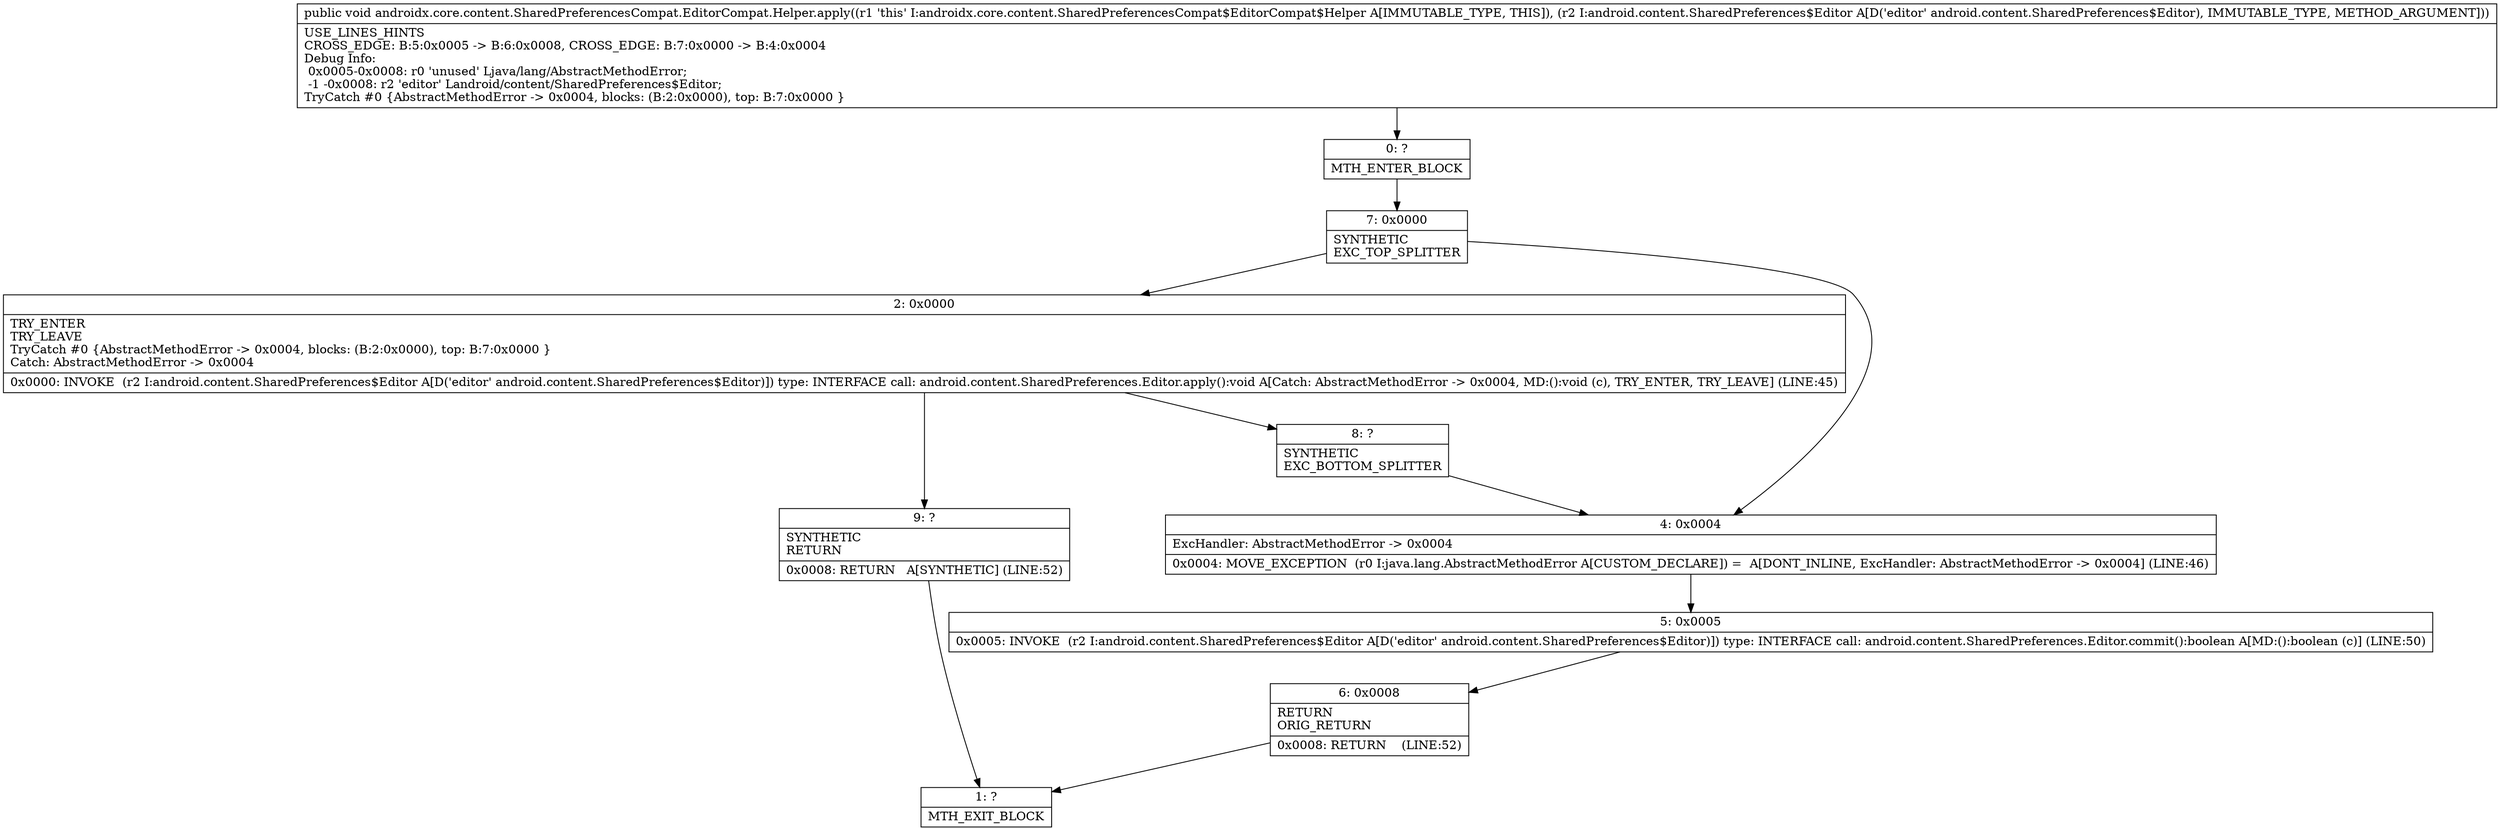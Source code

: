 digraph "CFG forandroidx.core.content.SharedPreferencesCompat.EditorCompat.Helper.apply(Landroid\/content\/SharedPreferences$Editor;)V" {
Node_0 [shape=record,label="{0\:\ ?|MTH_ENTER_BLOCK\l}"];
Node_7 [shape=record,label="{7\:\ 0x0000|SYNTHETIC\lEXC_TOP_SPLITTER\l}"];
Node_2 [shape=record,label="{2\:\ 0x0000|TRY_ENTER\lTRY_LEAVE\lTryCatch #0 \{AbstractMethodError \-\> 0x0004, blocks: (B:2:0x0000), top: B:7:0x0000 \}\lCatch: AbstractMethodError \-\> 0x0004\l|0x0000: INVOKE  (r2 I:android.content.SharedPreferences$Editor A[D('editor' android.content.SharedPreferences$Editor)]) type: INTERFACE call: android.content.SharedPreferences.Editor.apply():void A[Catch: AbstractMethodError \-\> 0x0004, MD:():void (c), TRY_ENTER, TRY_LEAVE] (LINE:45)\l}"];
Node_8 [shape=record,label="{8\:\ ?|SYNTHETIC\lEXC_BOTTOM_SPLITTER\l}"];
Node_9 [shape=record,label="{9\:\ ?|SYNTHETIC\lRETURN\l|0x0008: RETURN   A[SYNTHETIC] (LINE:52)\l}"];
Node_1 [shape=record,label="{1\:\ ?|MTH_EXIT_BLOCK\l}"];
Node_4 [shape=record,label="{4\:\ 0x0004|ExcHandler: AbstractMethodError \-\> 0x0004\l|0x0004: MOVE_EXCEPTION  (r0 I:java.lang.AbstractMethodError A[CUSTOM_DECLARE]) =  A[DONT_INLINE, ExcHandler: AbstractMethodError \-\> 0x0004] (LINE:46)\l}"];
Node_5 [shape=record,label="{5\:\ 0x0005|0x0005: INVOKE  (r2 I:android.content.SharedPreferences$Editor A[D('editor' android.content.SharedPreferences$Editor)]) type: INTERFACE call: android.content.SharedPreferences.Editor.commit():boolean A[MD:():boolean (c)] (LINE:50)\l}"];
Node_6 [shape=record,label="{6\:\ 0x0008|RETURN\lORIG_RETURN\l|0x0008: RETURN    (LINE:52)\l}"];
MethodNode[shape=record,label="{public void androidx.core.content.SharedPreferencesCompat.EditorCompat.Helper.apply((r1 'this' I:androidx.core.content.SharedPreferencesCompat$EditorCompat$Helper A[IMMUTABLE_TYPE, THIS]), (r2 I:android.content.SharedPreferences$Editor A[D('editor' android.content.SharedPreferences$Editor), IMMUTABLE_TYPE, METHOD_ARGUMENT]))  | USE_LINES_HINTS\lCROSS_EDGE: B:5:0x0005 \-\> B:6:0x0008, CROSS_EDGE: B:7:0x0000 \-\> B:4:0x0004\lDebug Info:\l  0x0005\-0x0008: r0 'unused' Ljava\/lang\/AbstractMethodError;\l  \-1 \-0x0008: r2 'editor' Landroid\/content\/SharedPreferences$Editor;\lTryCatch #0 \{AbstractMethodError \-\> 0x0004, blocks: (B:2:0x0000), top: B:7:0x0000 \}\l}"];
MethodNode -> Node_0;Node_0 -> Node_7;
Node_7 -> Node_2;
Node_7 -> Node_4;
Node_2 -> Node_8;
Node_2 -> Node_9;
Node_8 -> Node_4;
Node_9 -> Node_1;
Node_4 -> Node_5;
Node_5 -> Node_6;
Node_6 -> Node_1;
}

